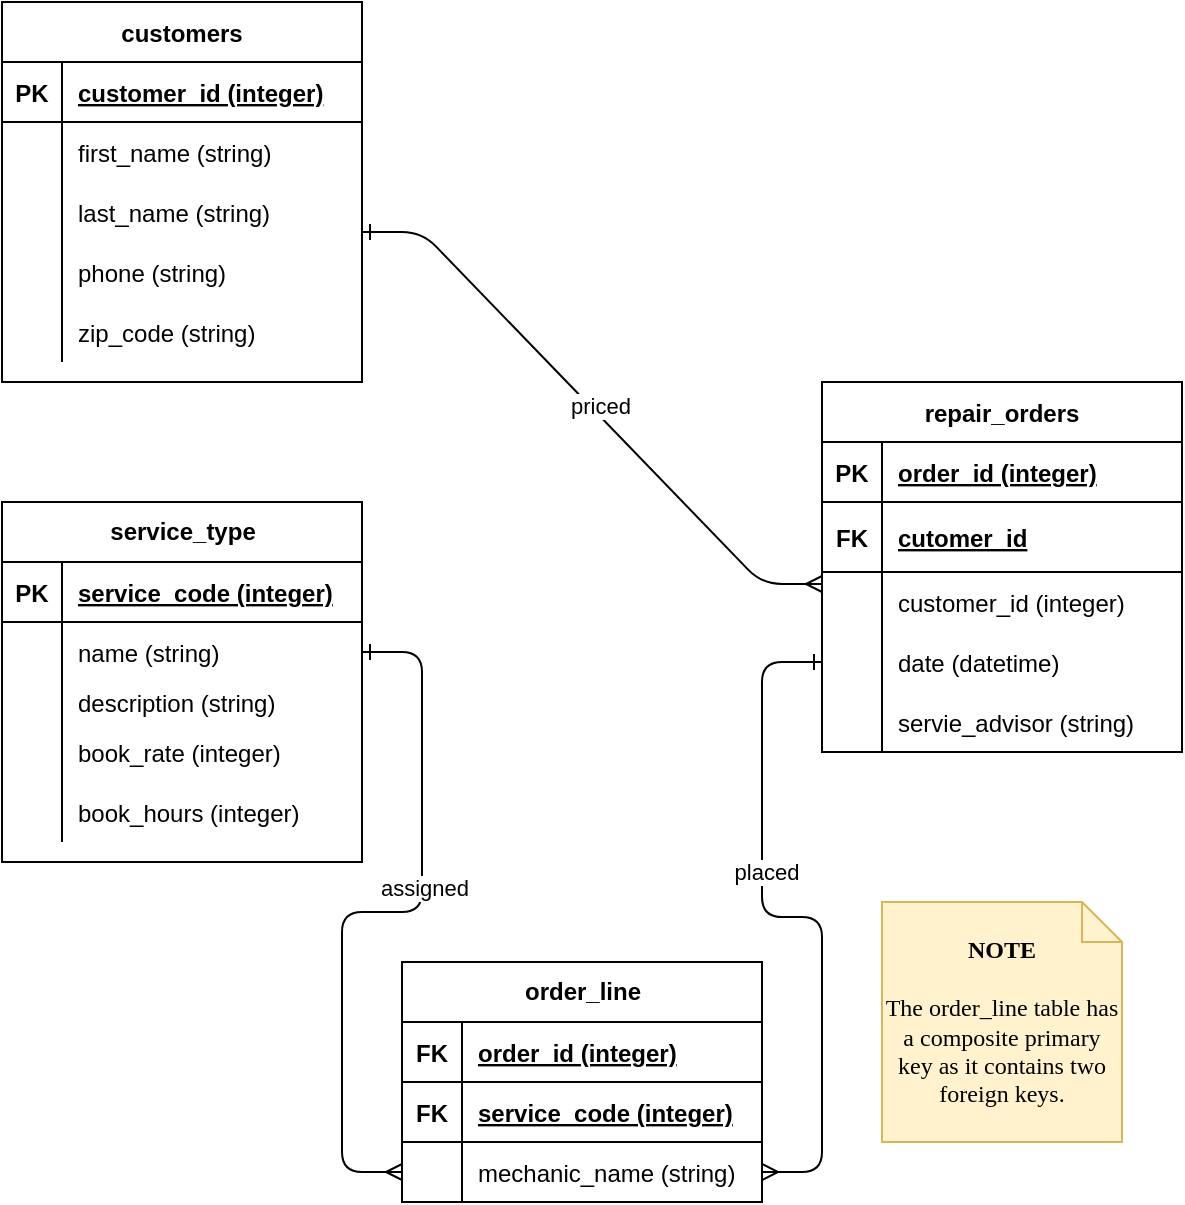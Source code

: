 <mxfile version="14.8.0" type="device"><diagram id="74oPPPCjPtYk-FGWSKkX" name="Page-1"><mxGraphModel dx="946" dy="532" grid="1" gridSize="10" guides="1" tooltips="1" connect="1" arrows="1" fold="1" page="1" pageScale="1" pageWidth="827" pageHeight="1169" math="0" shadow="0"><root><mxCell id="0"/><mxCell id="1" parent="0"/><mxCell id="radLChhGSW3skZEu8Vdl-2" value="customers" style="shape=table;startSize=30;container=1;collapsible=1;childLayout=tableLayout;fixedRows=1;rowLines=0;fontStyle=1;align=center;resizeLast=1;" parent="1" vertex="1"><mxGeometry x="119" y="285" width="180" height="190" as="geometry"/></mxCell><mxCell id="radLChhGSW3skZEu8Vdl-3" value="" style="shape=partialRectangle;collapsible=0;dropTarget=0;pointerEvents=0;fillColor=none;top=0;left=0;bottom=1;right=0;points=[[0,0.5],[1,0.5]];portConstraint=eastwest;" parent="radLChhGSW3skZEu8Vdl-2" vertex="1"><mxGeometry y="30" width="180" height="30" as="geometry"/></mxCell><mxCell id="radLChhGSW3skZEu8Vdl-4" value="PK" style="shape=partialRectangle;connectable=0;fillColor=none;top=0;left=0;bottom=0;right=0;fontStyle=1;overflow=hidden;" parent="radLChhGSW3skZEu8Vdl-3" vertex="1"><mxGeometry width="30" height="30" as="geometry"/></mxCell><mxCell id="radLChhGSW3skZEu8Vdl-5" value="customer_id (integer)" style="shape=partialRectangle;connectable=0;fillColor=none;top=0;left=0;bottom=0;right=0;align=left;spacingLeft=6;fontStyle=5;overflow=hidden;" parent="radLChhGSW3skZEu8Vdl-3" vertex="1"><mxGeometry x="30" width="150" height="30" as="geometry"/></mxCell><mxCell id="radLChhGSW3skZEu8Vdl-6" value="" style="shape=partialRectangle;collapsible=0;dropTarget=0;pointerEvents=0;fillColor=none;top=0;left=0;bottom=0;right=0;points=[[0,0.5],[1,0.5]];portConstraint=eastwest;" parent="radLChhGSW3skZEu8Vdl-2" vertex="1"><mxGeometry y="60" width="180" height="30" as="geometry"/></mxCell><mxCell id="radLChhGSW3skZEu8Vdl-7" value="" style="shape=partialRectangle;connectable=0;fillColor=none;top=0;left=0;bottom=0;right=0;editable=1;overflow=hidden;" parent="radLChhGSW3skZEu8Vdl-6" vertex="1"><mxGeometry width="30" height="30" as="geometry"/></mxCell><mxCell id="radLChhGSW3skZEu8Vdl-8" value="first_name (string)" style="shape=partialRectangle;connectable=0;fillColor=none;top=0;left=0;bottom=0;right=0;align=left;spacingLeft=6;overflow=hidden;" parent="radLChhGSW3skZEu8Vdl-6" vertex="1"><mxGeometry x="30" width="150" height="30" as="geometry"/></mxCell><mxCell id="radLChhGSW3skZEu8Vdl-9" value="" style="shape=partialRectangle;collapsible=0;dropTarget=0;pointerEvents=0;fillColor=none;top=0;left=0;bottom=0;right=0;points=[[0,0.5],[1,0.5]];portConstraint=eastwest;" parent="radLChhGSW3skZEu8Vdl-2" vertex="1"><mxGeometry y="90" width="180" height="30" as="geometry"/></mxCell><mxCell id="radLChhGSW3skZEu8Vdl-10" value="" style="shape=partialRectangle;connectable=0;fillColor=none;top=0;left=0;bottom=0;right=0;editable=1;overflow=hidden;" parent="radLChhGSW3skZEu8Vdl-9" vertex="1"><mxGeometry width="30" height="30" as="geometry"/></mxCell><mxCell id="radLChhGSW3skZEu8Vdl-11" value="last_name (string)" style="shape=partialRectangle;connectable=0;fillColor=none;top=0;left=0;bottom=0;right=0;align=left;spacingLeft=6;overflow=hidden;" parent="radLChhGSW3skZEu8Vdl-9" vertex="1"><mxGeometry x="30" width="150" height="30" as="geometry"/></mxCell><mxCell id="radLChhGSW3skZEu8Vdl-12" value="" style="shape=partialRectangle;collapsible=0;dropTarget=0;pointerEvents=0;fillColor=none;top=0;left=0;bottom=0;right=0;points=[[0,0.5],[1,0.5]];portConstraint=eastwest;" parent="radLChhGSW3skZEu8Vdl-2" vertex="1"><mxGeometry y="120" width="180" height="30" as="geometry"/></mxCell><mxCell id="radLChhGSW3skZEu8Vdl-13" value="" style="shape=partialRectangle;connectable=0;fillColor=none;top=0;left=0;bottom=0;right=0;editable=1;overflow=hidden;" parent="radLChhGSW3skZEu8Vdl-12" vertex="1"><mxGeometry width="30" height="30" as="geometry"/></mxCell><mxCell id="radLChhGSW3skZEu8Vdl-14" value="phone (string)" style="shape=partialRectangle;connectable=0;fillColor=none;top=0;left=0;bottom=0;right=0;align=left;spacingLeft=6;overflow=hidden;" parent="radLChhGSW3skZEu8Vdl-12" vertex="1"><mxGeometry x="30" width="150" height="30" as="geometry"/></mxCell><mxCell id="h0ZrrRYHUoBXgsVdg7Q8-2" value="" style="shape=partialRectangle;collapsible=0;dropTarget=0;pointerEvents=0;fillColor=none;top=0;left=0;bottom=0;right=0;points=[[0,0.5],[1,0.5]];portConstraint=eastwest;" parent="radLChhGSW3skZEu8Vdl-2" vertex="1"><mxGeometry y="150" width="180" height="30" as="geometry"/></mxCell><mxCell id="h0ZrrRYHUoBXgsVdg7Q8-3" value="" style="shape=partialRectangle;connectable=0;fillColor=none;top=0;left=0;bottom=0;right=0;editable=1;overflow=hidden;" parent="h0ZrrRYHUoBXgsVdg7Q8-2" vertex="1"><mxGeometry width="30" height="30" as="geometry"/></mxCell><mxCell id="h0ZrrRYHUoBXgsVdg7Q8-4" value="zip_code (string)" style="shape=partialRectangle;connectable=0;fillColor=none;top=0;left=0;bottom=0;right=0;align=left;spacingLeft=6;overflow=hidden;" parent="h0ZrrRYHUoBXgsVdg7Q8-2" vertex="1"><mxGeometry x="30" width="150" height="30" as="geometry"/></mxCell><mxCell id="h0ZrrRYHUoBXgsVdg7Q8-5" value="repair_orders" style="shape=table;startSize=30;container=1;collapsible=1;childLayout=tableLayout;fixedRows=1;rowLines=0;fontStyle=1;align=center;resizeLast=1;" parent="1" vertex="1"><mxGeometry x="529" y="475" width="180" height="185" as="geometry"/></mxCell><mxCell id="h0ZrrRYHUoBXgsVdg7Q8-6" value="" style="shape=partialRectangle;collapsible=0;dropTarget=0;pointerEvents=0;fillColor=none;top=0;left=0;bottom=1;right=0;points=[[0,0.5],[1,0.5]];portConstraint=eastwest;" parent="h0ZrrRYHUoBXgsVdg7Q8-5" vertex="1"><mxGeometry y="30" width="180" height="30" as="geometry"/></mxCell><mxCell id="h0ZrrRYHUoBXgsVdg7Q8-7" value="PK" style="shape=partialRectangle;connectable=0;fillColor=none;top=0;left=0;bottom=0;right=0;fontStyle=1;overflow=hidden;" parent="h0ZrrRYHUoBXgsVdg7Q8-6" vertex="1"><mxGeometry width="30" height="30" as="geometry"/></mxCell><mxCell id="h0ZrrRYHUoBXgsVdg7Q8-8" value="order_id (integer)" style="shape=partialRectangle;connectable=0;fillColor=none;top=0;left=0;bottom=0;right=0;align=left;spacingLeft=6;fontStyle=5;overflow=hidden;" parent="h0ZrrRYHUoBXgsVdg7Q8-6" vertex="1"><mxGeometry x="30" width="150" height="30" as="geometry"/></mxCell><mxCell id="h0ZrrRYHUoBXgsVdg7Q8-36" value="" style="shape=partialRectangle;collapsible=0;dropTarget=0;pointerEvents=0;fillColor=none;top=0;left=0;bottom=1;right=0;points=[[0,0.5],[1,0.5]];portConstraint=eastwest;" parent="h0ZrrRYHUoBXgsVdg7Q8-5" vertex="1"><mxGeometry y="60" width="180" height="35" as="geometry"/></mxCell><mxCell id="h0ZrrRYHUoBXgsVdg7Q8-37" value="FK" style="shape=partialRectangle;connectable=0;fillColor=none;top=0;left=0;bottom=0;right=0;fontStyle=1;overflow=hidden;" parent="h0ZrrRYHUoBXgsVdg7Q8-36" vertex="1"><mxGeometry width="30" height="35" as="geometry"/></mxCell><mxCell id="h0ZrrRYHUoBXgsVdg7Q8-38" value="cutomer_id" style="shape=partialRectangle;connectable=0;fillColor=none;top=0;left=0;bottom=0;right=0;align=left;spacingLeft=6;fontStyle=5;overflow=hidden;" parent="h0ZrrRYHUoBXgsVdg7Q8-36" vertex="1"><mxGeometry x="30" width="150" height="35" as="geometry"/></mxCell><mxCell id="h0ZrrRYHUoBXgsVdg7Q8-9" value="" style="shape=partialRectangle;collapsible=0;dropTarget=0;pointerEvents=0;fillColor=none;top=0;left=0;bottom=0;right=0;points=[[0,0.5],[1,0.5]];portConstraint=eastwest;" parent="h0ZrrRYHUoBXgsVdg7Q8-5" vertex="1"><mxGeometry y="95" width="180" height="30" as="geometry"/></mxCell><mxCell id="h0ZrrRYHUoBXgsVdg7Q8-10" value="" style="shape=partialRectangle;connectable=0;fillColor=none;top=0;left=0;bottom=0;right=0;editable=1;overflow=hidden;" parent="h0ZrrRYHUoBXgsVdg7Q8-9" vertex="1"><mxGeometry width="30" height="30" as="geometry"/></mxCell><mxCell id="h0ZrrRYHUoBXgsVdg7Q8-11" value="customer_id (integer)" style="shape=partialRectangle;connectable=0;fillColor=none;top=0;left=0;bottom=0;right=0;align=left;spacingLeft=6;overflow=hidden;" parent="h0ZrrRYHUoBXgsVdg7Q8-9" vertex="1"><mxGeometry x="30" width="150" height="30" as="geometry"/></mxCell><mxCell id="h0ZrrRYHUoBXgsVdg7Q8-12" value="" style="shape=partialRectangle;collapsible=0;dropTarget=0;pointerEvents=0;fillColor=none;top=0;left=0;bottom=0;right=0;points=[[0,0.5],[1,0.5]];portConstraint=eastwest;" parent="h0ZrrRYHUoBXgsVdg7Q8-5" vertex="1"><mxGeometry y="125" width="180" height="30" as="geometry"/></mxCell><mxCell id="h0ZrrRYHUoBXgsVdg7Q8-13" value="" style="shape=partialRectangle;connectable=0;fillColor=none;top=0;left=0;bottom=0;right=0;editable=1;overflow=hidden;" parent="h0ZrrRYHUoBXgsVdg7Q8-12" vertex="1"><mxGeometry width="30" height="30" as="geometry"/></mxCell><mxCell id="h0ZrrRYHUoBXgsVdg7Q8-14" value="date (datetime)" style="shape=partialRectangle;connectable=0;fillColor=none;top=0;left=0;bottom=0;right=0;align=left;spacingLeft=6;overflow=hidden;" parent="h0ZrrRYHUoBXgsVdg7Q8-12" vertex="1"><mxGeometry x="30" width="150" height="30" as="geometry"/></mxCell><mxCell id="h0ZrrRYHUoBXgsVdg7Q8-15" value="" style="shape=partialRectangle;collapsible=0;dropTarget=0;pointerEvents=0;fillColor=none;top=0;left=0;bottom=0;right=0;points=[[0,0.5],[1,0.5]];portConstraint=eastwest;" parent="h0ZrrRYHUoBXgsVdg7Q8-5" vertex="1"><mxGeometry y="155" width="180" height="30" as="geometry"/></mxCell><mxCell id="h0ZrrRYHUoBXgsVdg7Q8-16" value="" style="shape=partialRectangle;connectable=0;fillColor=none;top=0;left=0;bottom=0;right=0;editable=1;overflow=hidden;" parent="h0ZrrRYHUoBXgsVdg7Q8-15" vertex="1"><mxGeometry width="30" height="30" as="geometry"/></mxCell><mxCell id="h0ZrrRYHUoBXgsVdg7Q8-17" value="servie_advisor (string)" style="shape=partialRectangle;connectable=0;fillColor=none;top=0;left=0;bottom=0;right=0;align=left;spacingLeft=6;overflow=hidden;" parent="h0ZrrRYHUoBXgsVdg7Q8-15" vertex="1"><mxGeometry x="30" width="150" height="30" as="geometry"/></mxCell><mxCell id="h0ZrrRYHUoBXgsVdg7Q8-39" value="service_type" style="shape=table;startSize=30;container=1;collapsible=1;childLayout=tableLayout;fixedRows=1;rowLines=0;fontStyle=1;align=center;resizeLast=1;html=1;" parent="1" vertex="1"><mxGeometry x="119" y="535" width="180" height="180" as="geometry"/></mxCell><mxCell id="h0ZrrRYHUoBXgsVdg7Q8-40" value="" style="shape=partialRectangle;collapsible=0;dropTarget=0;pointerEvents=0;fillColor=none;top=0;left=0;bottom=1;right=0;points=[[0,0.5],[1,0.5]];portConstraint=eastwest;" parent="h0ZrrRYHUoBXgsVdg7Q8-39" vertex="1"><mxGeometry y="30" width="180" height="30" as="geometry"/></mxCell><mxCell id="h0ZrrRYHUoBXgsVdg7Q8-41" value="PK" style="shape=partialRectangle;connectable=0;fillColor=none;top=0;left=0;bottom=0;right=0;fontStyle=1;overflow=hidden;" parent="h0ZrrRYHUoBXgsVdg7Q8-40" vertex="1"><mxGeometry width="30" height="30" as="geometry"/></mxCell><mxCell id="h0ZrrRYHUoBXgsVdg7Q8-42" value="service_code (integer)" style="shape=partialRectangle;connectable=0;fillColor=none;top=0;left=0;bottom=0;right=0;align=left;spacingLeft=6;fontStyle=5;overflow=hidden;" parent="h0ZrrRYHUoBXgsVdg7Q8-40" vertex="1"><mxGeometry x="30" width="150" height="30" as="geometry"/></mxCell><mxCell id="h0ZrrRYHUoBXgsVdg7Q8-43" value="" style="shape=partialRectangle;collapsible=0;dropTarget=0;pointerEvents=0;fillColor=none;top=0;left=0;bottom=0;right=0;points=[[0,0.5],[1,0.5]];portConstraint=eastwest;" parent="h0ZrrRYHUoBXgsVdg7Q8-39" vertex="1"><mxGeometry y="60" width="180" height="30" as="geometry"/></mxCell><mxCell id="h0ZrrRYHUoBXgsVdg7Q8-44" value="" style="shape=partialRectangle;connectable=0;fillColor=none;top=0;left=0;bottom=0;right=0;editable=1;overflow=hidden;" parent="h0ZrrRYHUoBXgsVdg7Q8-43" vertex="1"><mxGeometry width="30" height="30" as="geometry"/></mxCell><mxCell id="h0ZrrRYHUoBXgsVdg7Q8-45" value="name (string)" style="shape=partialRectangle;connectable=0;fillColor=none;top=0;left=0;bottom=0;right=0;align=left;spacingLeft=6;overflow=hidden;" parent="h0ZrrRYHUoBXgsVdg7Q8-43" vertex="1"><mxGeometry x="30" width="150" height="30" as="geometry"/></mxCell><mxCell id="h0ZrrRYHUoBXgsVdg7Q8-46" value="" style="shape=partialRectangle;collapsible=0;dropTarget=0;pointerEvents=0;fillColor=none;top=0;left=0;bottom=0;right=0;points=[[0,0.5],[1,0.5]];portConstraint=eastwest;" parent="h0ZrrRYHUoBXgsVdg7Q8-39" vertex="1"><mxGeometry y="90" width="180" height="20" as="geometry"/></mxCell><mxCell id="h0ZrrRYHUoBXgsVdg7Q8-47" value="" style="shape=partialRectangle;connectable=0;fillColor=none;top=0;left=0;bottom=0;right=0;editable=1;overflow=hidden;" parent="h0ZrrRYHUoBXgsVdg7Q8-46" vertex="1"><mxGeometry width="30" height="20" as="geometry"/></mxCell><mxCell id="h0ZrrRYHUoBXgsVdg7Q8-48" value="description (string)" style="shape=partialRectangle;connectable=0;fillColor=none;top=0;left=0;bottom=0;right=0;align=left;spacingLeft=6;overflow=hidden;" parent="h0ZrrRYHUoBXgsVdg7Q8-46" vertex="1"><mxGeometry x="30" width="150" height="20" as="geometry"/></mxCell><mxCell id="h0ZrrRYHUoBXgsVdg7Q8-49" value="" style="shape=partialRectangle;collapsible=0;dropTarget=0;pointerEvents=0;fillColor=none;top=0;left=0;bottom=0;right=0;points=[[0,0.5],[1,0.5]];portConstraint=eastwest;" parent="h0ZrrRYHUoBXgsVdg7Q8-39" vertex="1"><mxGeometry y="110" width="180" height="30" as="geometry"/></mxCell><mxCell id="h0ZrrRYHUoBXgsVdg7Q8-50" value="" style="shape=partialRectangle;connectable=0;fillColor=none;top=0;left=0;bottom=0;right=0;editable=1;overflow=hidden;" parent="h0ZrrRYHUoBXgsVdg7Q8-49" vertex="1"><mxGeometry width="30" height="30" as="geometry"/></mxCell><mxCell id="h0ZrrRYHUoBXgsVdg7Q8-51" value="book_rate (integer)" style="shape=partialRectangle;connectable=0;fillColor=none;top=0;left=0;bottom=0;right=0;align=left;spacingLeft=6;overflow=hidden;" parent="h0ZrrRYHUoBXgsVdg7Q8-49" vertex="1"><mxGeometry x="30" width="150" height="30" as="geometry"/></mxCell><mxCell id="h0ZrrRYHUoBXgsVdg7Q8-57" value="" style="shape=partialRectangle;collapsible=0;dropTarget=0;pointerEvents=0;fillColor=none;top=0;left=0;bottom=0;right=0;points=[[0,0.5],[1,0.5]];portConstraint=eastwest;" parent="h0ZrrRYHUoBXgsVdg7Q8-39" vertex="1"><mxGeometry y="140" width="180" height="30" as="geometry"/></mxCell><mxCell id="h0ZrrRYHUoBXgsVdg7Q8-58" value="" style="shape=partialRectangle;connectable=0;fillColor=none;top=0;left=0;bottom=0;right=0;fontStyle=0;overflow=hidden;" parent="h0ZrrRYHUoBXgsVdg7Q8-57" vertex="1"><mxGeometry width="30" height="30" as="geometry"/></mxCell><mxCell id="h0ZrrRYHUoBXgsVdg7Q8-59" value="book_hours (integer)" style="shape=partialRectangle;connectable=0;fillColor=none;top=0;left=0;bottom=0;right=0;align=left;spacingLeft=6;fontStyle=0;overflow=hidden;" parent="h0ZrrRYHUoBXgsVdg7Q8-57" vertex="1"><mxGeometry x="30" width="150" height="30" as="geometry"/></mxCell><mxCell id="h0ZrrRYHUoBXgsVdg7Q8-60" value="order_line" style="shape=table;startSize=30;container=1;collapsible=1;childLayout=tableLayout;fixedRows=1;rowLines=0;fontStyle=1;align=center;resizeLast=1;html=1;" parent="1" vertex="1"><mxGeometry x="319" y="765" width="180" height="120" as="geometry"/></mxCell><mxCell id="h0ZrrRYHUoBXgsVdg7Q8-61" value="" style="shape=partialRectangle;collapsible=0;dropTarget=0;pointerEvents=0;fillColor=none;top=0;left=0;bottom=1;right=0;points=[[0,0.5],[1,0.5]];portConstraint=eastwest;" parent="h0ZrrRYHUoBXgsVdg7Q8-60" vertex="1"><mxGeometry y="30" width="180" height="30" as="geometry"/></mxCell><mxCell id="h0ZrrRYHUoBXgsVdg7Q8-62" value="FK" style="shape=partialRectangle;connectable=0;fillColor=none;top=0;left=0;bottom=0;right=0;fontStyle=1;overflow=hidden;" parent="h0ZrrRYHUoBXgsVdg7Q8-61" vertex="1"><mxGeometry width="30" height="30" as="geometry"/></mxCell><mxCell id="h0ZrrRYHUoBXgsVdg7Q8-63" value="order_id (integer)" style="shape=partialRectangle;connectable=0;fillColor=none;top=0;left=0;bottom=0;right=0;align=left;spacingLeft=6;fontStyle=5;overflow=hidden;" parent="h0ZrrRYHUoBXgsVdg7Q8-61" vertex="1"><mxGeometry x="30" width="150" height="30" as="geometry"/></mxCell><mxCell id="h0ZrrRYHUoBXgsVdg7Q8-74" value="" style="shape=partialRectangle;collapsible=0;dropTarget=0;pointerEvents=0;fillColor=none;top=0;left=0;bottom=1;right=0;points=[[0,0.5],[1,0.5]];portConstraint=eastwest;" parent="h0ZrrRYHUoBXgsVdg7Q8-60" vertex="1"><mxGeometry y="60" width="180" height="30" as="geometry"/></mxCell><mxCell id="h0ZrrRYHUoBXgsVdg7Q8-75" value="FK" style="shape=partialRectangle;connectable=0;fillColor=none;top=0;left=0;bottom=0;right=0;fontStyle=1;overflow=hidden;" parent="h0ZrrRYHUoBXgsVdg7Q8-74" vertex="1"><mxGeometry width="30" height="30" as="geometry"/></mxCell><mxCell id="h0ZrrRYHUoBXgsVdg7Q8-76" value="service_code (integer)" style="shape=partialRectangle;connectable=0;fillColor=none;top=0;left=0;bottom=0;right=0;align=left;spacingLeft=6;fontStyle=5;overflow=hidden;" parent="h0ZrrRYHUoBXgsVdg7Q8-74" vertex="1"><mxGeometry x="30" width="150" height="30" as="geometry"/></mxCell><mxCell id="h0ZrrRYHUoBXgsVdg7Q8-67" value="" style="shape=partialRectangle;collapsible=0;dropTarget=0;pointerEvents=0;fillColor=none;top=0;left=0;bottom=0;right=0;points=[[0,0.5],[1,0.5]];portConstraint=eastwest;" parent="h0ZrrRYHUoBXgsVdg7Q8-60" vertex="1"><mxGeometry y="90" width="180" height="30" as="geometry"/></mxCell><mxCell id="h0ZrrRYHUoBXgsVdg7Q8-68" value="" style="shape=partialRectangle;connectable=0;fillColor=none;top=0;left=0;bottom=0;right=0;editable=1;overflow=hidden;" parent="h0ZrrRYHUoBXgsVdg7Q8-67" vertex="1"><mxGeometry width="30" height="30" as="geometry"/></mxCell><mxCell id="h0ZrrRYHUoBXgsVdg7Q8-69" value="mechanic_name (string)" style="shape=partialRectangle;connectable=0;fillColor=none;top=0;left=0;bottom=0;right=0;align=left;spacingLeft=6;overflow=hidden;" parent="h0ZrrRYHUoBXgsVdg7Q8-67" vertex="1"><mxGeometry x="30" width="150" height="30" as="geometry"/></mxCell><mxCell id="h0ZrrRYHUoBXgsVdg7Q8-77" value="" style="edgeStyle=entityRelationEdgeStyle;fontSize=12;html=1;endArrow=ERmany;entryX=0;entryY=0.5;entryDx=0;entryDy=0;exitX=1;exitY=0.5;exitDx=0;exitDy=0;startArrow=ERone;startFill=0;endFill=0;" parent="1" source="h0ZrrRYHUoBXgsVdg7Q8-43" target="h0ZrrRYHUoBXgsVdg7Q8-67" edge="1"><mxGeometry width="100" height="100" relative="1" as="geometry"><mxPoint x="299" y="775" as="sourcePoint"/><mxPoint x="399" y="675" as="targetPoint"/></mxGeometry></mxCell><mxCell id="h0ZrrRYHUoBXgsVdg7Q8-85" value="assigned" style="edgeLabel;html=1;align=center;verticalAlign=middle;resizable=0;points=[];" parent="h0ZrrRYHUoBXgsVdg7Q8-77" vertex="1" connectable="0"><mxGeometry x="-0.178" y="1" relative="1" as="geometry"><mxPoint as="offset"/></mxGeometry></mxCell><mxCell id="h0ZrrRYHUoBXgsVdg7Q8-79" value="" style="edgeStyle=entityRelationEdgeStyle;fontSize=12;html=1;endArrow=ERmany;entryX=0;entryY=0.2;entryDx=0;entryDy=0;entryPerimeter=0;endFill=0;startArrow=ERone;startFill=0;" parent="1" target="h0ZrrRYHUoBXgsVdg7Q8-9" edge="1"><mxGeometry width="100" height="100" relative="1" as="geometry"><mxPoint x="299" y="400" as="sourcePoint"/><mxPoint x="529" y="235" as="targetPoint"/></mxGeometry></mxCell><mxCell id="h0ZrrRYHUoBXgsVdg7Q8-84" value="priced" style="edgeLabel;html=1;align=center;verticalAlign=middle;resizable=0;points=[];" parent="h0ZrrRYHUoBXgsVdg7Q8-79" vertex="1" connectable="0"><mxGeometry x="0.012" y="4" relative="1" as="geometry"><mxPoint as="offset"/></mxGeometry></mxCell><mxCell id="h0ZrrRYHUoBXgsVdg7Q8-81" value="" style="edgeStyle=entityRelationEdgeStyle;fontSize=12;html=1;endArrow=ERone;endFill=0;exitX=1;exitY=0.5;exitDx=0;exitDy=0;startArrow=ERmany;startFill=0;" parent="1" source="h0ZrrRYHUoBXgsVdg7Q8-67" target="h0ZrrRYHUoBXgsVdg7Q8-12" edge="1"><mxGeometry width="100" height="100" relative="1" as="geometry"><mxPoint x="429" y="835" as="sourcePoint"/><mxPoint x="529" y="735" as="targetPoint"/></mxGeometry></mxCell><mxCell id="h0ZrrRYHUoBXgsVdg7Q8-86" value="placed" style="edgeLabel;html=1;align=center;verticalAlign=middle;resizable=0;points=[];" parent="h0ZrrRYHUoBXgsVdg7Q8-81" vertex="1" connectable="0"><mxGeometry x="0.217" y="-2" relative="1" as="geometry"><mxPoint as="offset"/></mxGeometry></mxCell><mxCell id="h0ZrrRYHUoBXgsVdg7Q8-83" value="&lt;div&gt;&lt;span&gt;&lt;font face=&quot;Comic Sans MS&quot;&gt;&lt;b&gt;NOTE&lt;/b&gt;&lt;/font&gt;&lt;/span&gt;&lt;/div&gt;&lt;div&gt;&lt;span&gt;&lt;font face=&quot;Comic Sans MS&quot;&gt;&lt;br&gt;&lt;/font&gt;&lt;/span&gt;&lt;/div&gt;&lt;div&gt;&lt;span&gt;&lt;font face=&quot;Comic Sans MS&quot;&gt;The order_line table has a composite primary key as it contains two foreign keys.&lt;/font&gt;&lt;/span&gt;&lt;/div&gt;" style="shape=note;size=20;whiteSpace=wrap;html=1;align=center;fillColor=#fff2cc;strokeColor=#d6b656;" parent="1" vertex="1"><mxGeometry x="559" y="735" width="120" height="120" as="geometry"/></mxCell></root></mxGraphModel></diagram></mxfile>
